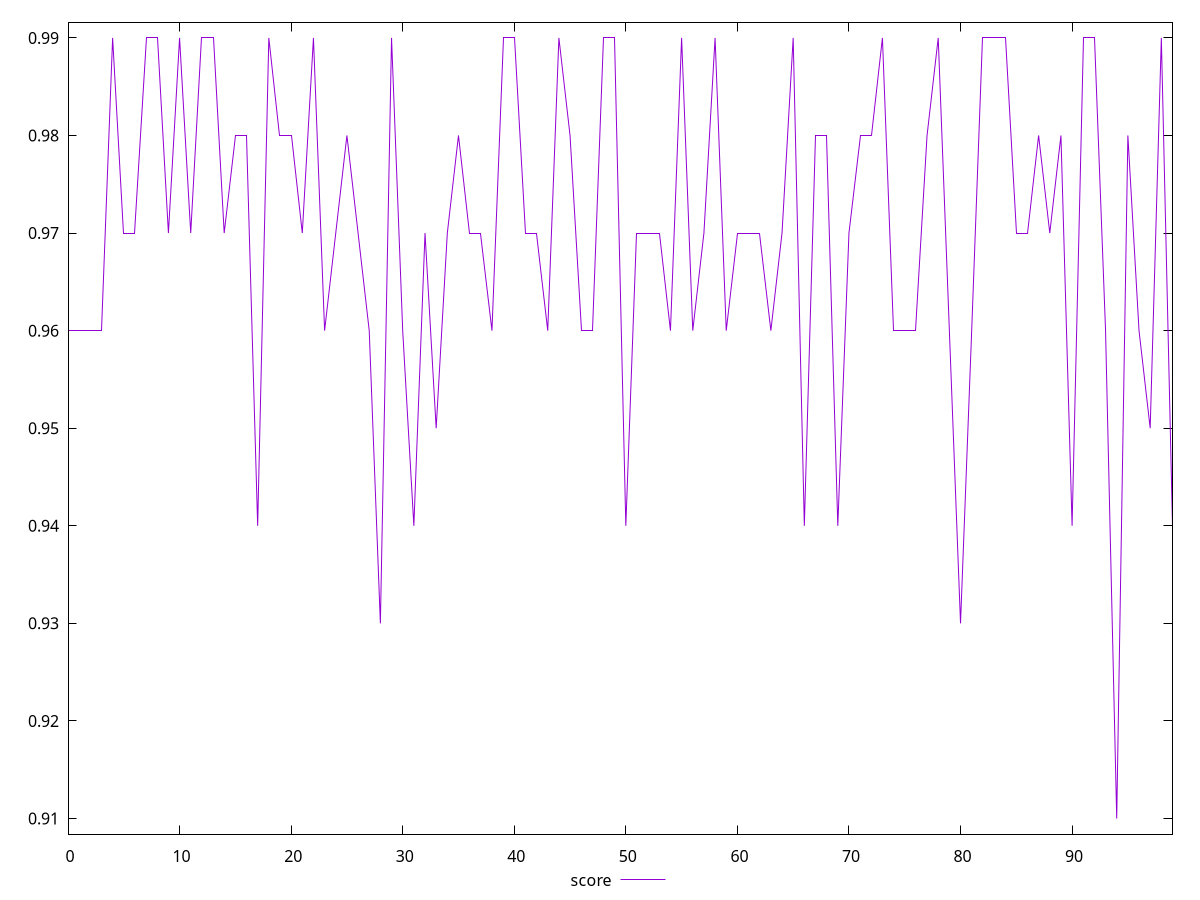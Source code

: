reset

$score <<EOF
0 0.96
1 0.96
2 0.96
3 0.96
4 0.99
5 0.97
6 0.97
7 0.99
8 0.99
9 0.97
10 0.99
11 0.97
12 0.99
13 0.99
14 0.97
15 0.98
16 0.98
17 0.94
18 0.99
19 0.98
20 0.98
21 0.97
22 0.99
23 0.96
24 0.97
25 0.98
26 0.97
27 0.96
28 0.93
29 0.99
30 0.96
31 0.94
32 0.97
33 0.95
34 0.97
35 0.98
36 0.97
37 0.97
38 0.96
39 0.99
40 0.99
41 0.97
42 0.97
43 0.96
44 0.99
45 0.98
46 0.96
47 0.96
48 0.99
49 0.99
50 0.94
51 0.97
52 0.97
53 0.97
54 0.96
55 0.99
56 0.96
57 0.97
58 0.99
59 0.96
60 0.97
61 0.97
62 0.97
63 0.96
64 0.97
65 0.99
66 0.94
67 0.98
68 0.98
69 0.94
70 0.97
71 0.98
72 0.98
73 0.99
74 0.96
75 0.96
76 0.96
77 0.98
78 0.99
79 0.96
80 0.93
81 0.96
82 0.99
83 0.99
84 0.99
85 0.97
86 0.97
87 0.98
88 0.97
89 0.98
90 0.94
91 0.99
92 0.99
93 0.96
94 0.91
95 0.98
96 0.96
97 0.95
98 0.99
99 0.94
EOF

set key outside below
set xrange [0:99]
set yrange [0.9084:0.9916]
set trange [0.9084:0.9916]
set terminal svg size 640, 500 enhanced background rgb 'white'
set output "reports/report_00027_2021-02-24T12-40-31.850Z/first-contentful-paint/samples/music/score/values.svg"

plot $score title "score" with line

reset

